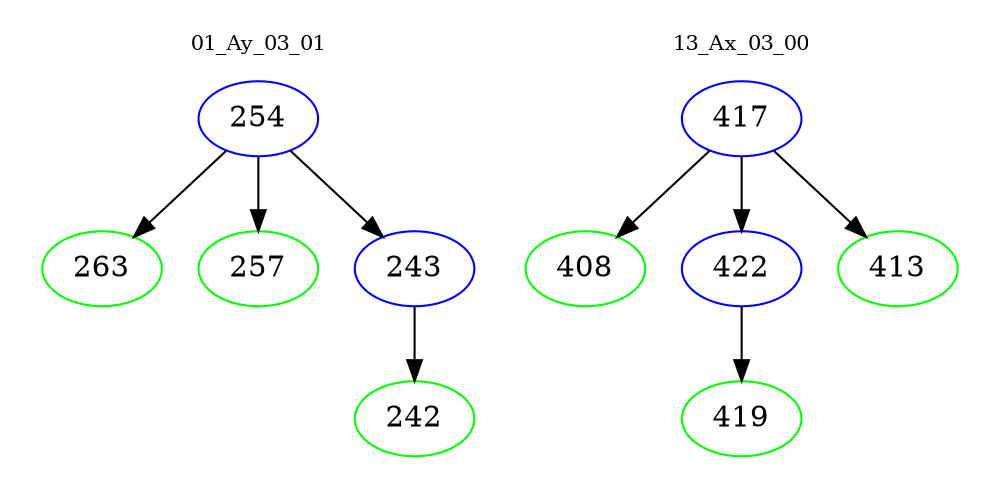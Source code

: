 digraph{
subgraph cluster_0 {
color = white
label = "01_Ay_03_01";
fontsize=10;
T0_254 [label="254", color="blue"]
T0_254 -> T0_263 [color="black"]
T0_263 [label="263", color="green"]
T0_254 -> T0_257 [color="black"]
T0_257 [label="257", color="green"]
T0_254 -> T0_243 [color="black"]
T0_243 [label="243", color="blue"]
T0_243 -> T0_242 [color="black"]
T0_242 [label="242", color="green"]
}
subgraph cluster_1 {
color = white
label = "13_Ax_03_00";
fontsize=10;
T1_417 [label="417", color="blue"]
T1_417 -> T1_408 [color="black"]
T1_408 [label="408", color="green"]
T1_417 -> T1_422 [color="black"]
T1_422 [label="422", color="blue"]
T1_422 -> T1_419 [color="black"]
T1_419 [label="419", color="green"]
T1_417 -> T1_413 [color="black"]
T1_413 [label="413", color="green"]
}
}
